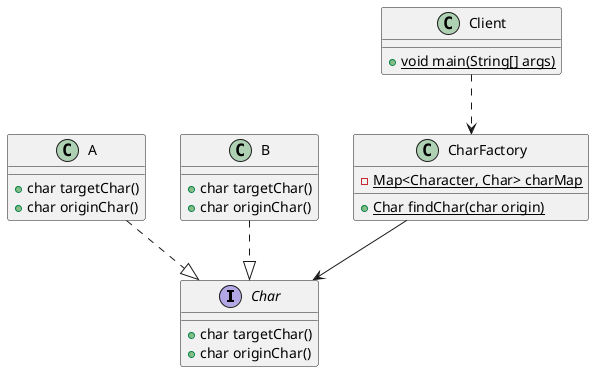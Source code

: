 @startuml
interface Char{
   + char targetChar()
   + char originChar()
}
class A{
   + char targetChar()
   + char originChar()
}
class B{
   + char targetChar()
   + char originChar()
}
class CharFactory{
   -{static} Map<Character, Char> charMap
   +{static} Char findChar(char origin)
}
class Client{
    +{static}void main(String[] args)
}
A ..|> Char
B ..|> Char
CharFactory --> Char
Client ..> CharFactory
@enduml